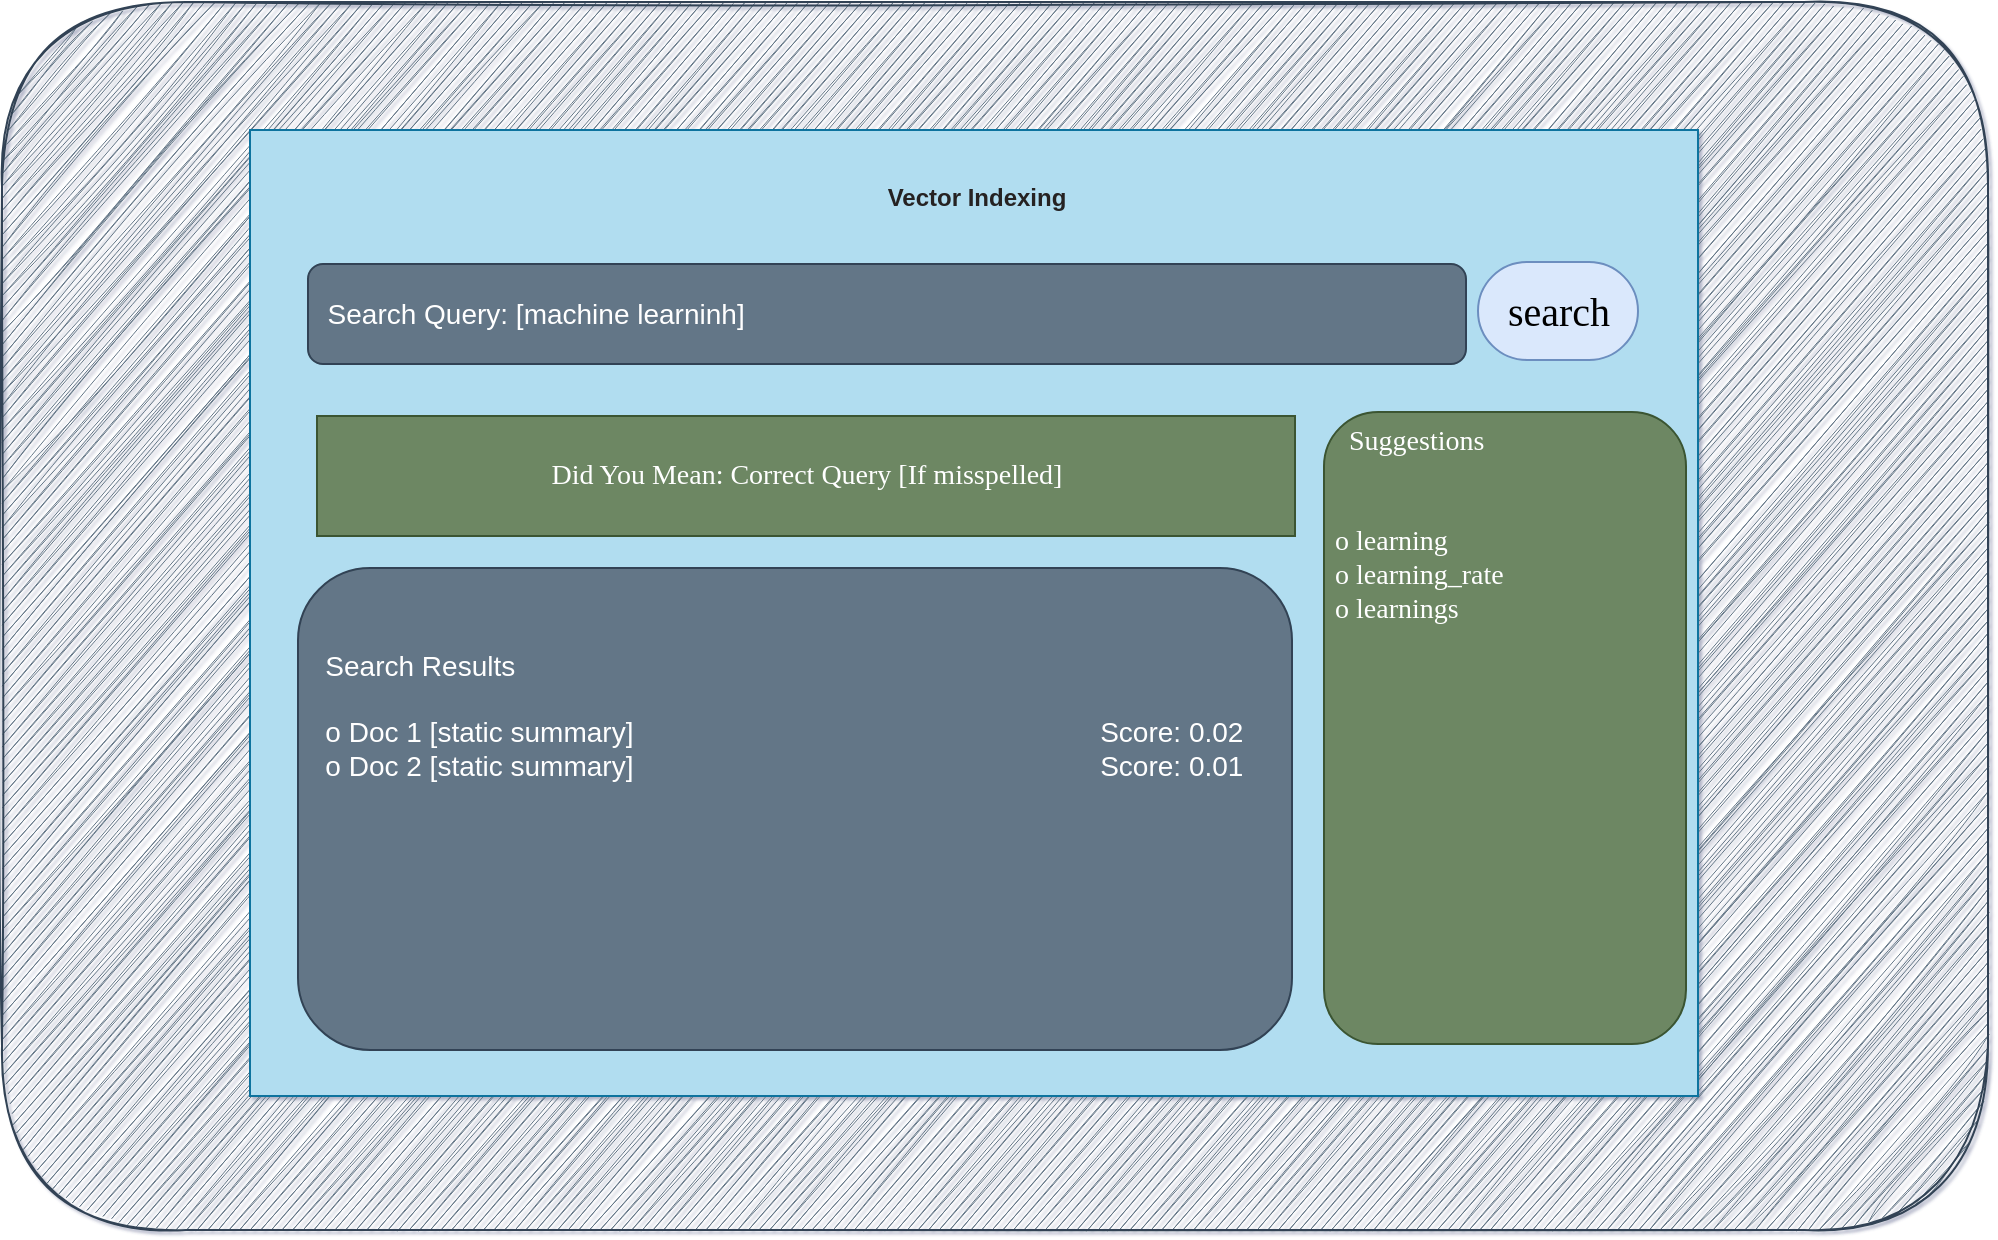 <mxfile>
    <diagram id="w1VHx1kfXZTtgUjImUDe" name="Page-1">
        <mxGraphModel dx="1680" dy="1789" grid="0" gridSize="10" guides="1" tooltips="1" connect="1" arrows="1" fold="1" page="1" pageScale="1" pageWidth="700" pageHeight="1000" background="#ffffff" math="0" shadow="1">
            <root>
                <mxCell id="0"/>
                <mxCell id="1" parent="0"/>
                <mxCell id="5" value="" style="rounded=1;whiteSpace=wrap;html=1;fillColor=#647687;fontColor=#ffffff;strokeColor=#314354;sketch=1;curveFitting=1;jiggle=2;" parent="1" vertex="1">
                    <mxGeometry x="-128" y="-42" width="993" height="614" as="geometry"/>
                </mxCell>
                <mxCell id="2" value="" style="rounded=0;whiteSpace=wrap;html=1;fillColor=#b1ddf0;strokeColor=#10739e;" parent="1" vertex="1">
                    <mxGeometry x="-4" y="22" width="724" height="483" as="geometry"/>
                </mxCell>
                <mxCell id="4" value="&lt;h1&gt;&lt;br&gt;&lt;/h1&gt;" style="text;html=1;strokeColor=none;fillColor=none;align=center;verticalAlign=middle;whiteSpace=wrap;rounded=0;fontColor=#0b0a0a;" parent="1" vertex="1">
                    <mxGeometry y="-30" width="717" height="47" as="geometry"/>
                </mxCell>
                <mxCell id="7" value="&lt;font face=&quot;Helvetica&quot; style=&quot;font-size: 14px;&quot;&gt;&amp;nbsp; Search Query: [machine learninh]&lt;/font&gt;" style="rounded=1;whiteSpace=wrap;html=1;fontFamily=Verdana;align=left;fillColor=#647687;strokeColor=#314354;fontColor=#ffffff;" parent="1" vertex="1">
                    <mxGeometry x="25" y="89" width="579" height="50" as="geometry"/>
                </mxCell>
                <mxCell id="9" value="Vector Indexing" style="text;html=1;strokeColor=none;fillColor=none;align=center;verticalAlign=middle;whiteSpace=wrap;rounded=0;fontStyle=1;fontColor=#252323;" parent="1" vertex="1">
                    <mxGeometry x="258" y="41" width="203" height="30" as="geometry"/>
                </mxCell>
                <mxCell id="12" value="&lt;font face=&quot;Verdana&quot; style=&quot;font-size: 14px;&quot;&gt;&amp;nbsp; &amp;nbsp;Suggestions&lt;br&gt;&lt;br&gt;&lt;br&gt;&amp;nbsp;o learning&lt;br&gt;&amp;nbsp;o learning_rate&lt;br&gt;&amp;nbsp;o learnings&lt;/font&gt;" style="rounded=1;whiteSpace=wrap;html=1;verticalAlign=top;align=left;fillColor=#6d8764;strokeColor=#3A5431;fontColor=#ffffff;" parent="1" vertex="1">
                    <mxGeometry x="533" y="163" width="181" height="316" as="geometry"/>
                </mxCell>
                <mxCell id="13" value="&lt;font style=&quot;font-size: 14px;&quot;&gt;&amp;nbsp; &amp;nbsp; &amp;nbsp; &amp;nbsp; &amp;nbsp; &lt;br&gt;&lt;br&gt;&amp;nbsp; &amp;nbsp;Search Results&lt;br&gt;&lt;br&gt;&amp;nbsp; &amp;nbsp;o Doc 1 [static summary]&amp;nbsp; &amp;nbsp; &amp;nbsp; &amp;nbsp; &amp;nbsp; &amp;nbsp; &amp;nbsp; &amp;nbsp; &amp;nbsp; &amp;nbsp; &amp;nbsp; &amp;nbsp; &amp;nbsp; &amp;nbsp; &amp;nbsp; &amp;nbsp; &amp;nbsp; &amp;nbsp; &amp;nbsp; &amp;nbsp; &amp;nbsp; &amp;nbsp; &amp;nbsp; &amp;nbsp; &amp;nbsp; &amp;nbsp; &amp;nbsp; &amp;nbsp; &amp;nbsp; &amp;nbsp; Score: 0.02&lt;br&gt;&amp;nbsp; &amp;nbsp;o Doc 2 [static summary]&amp;nbsp; &amp;nbsp; &amp;nbsp; &amp;nbsp; &amp;nbsp; &amp;nbsp; &amp;nbsp; &amp;nbsp; &amp;nbsp; &amp;nbsp; &amp;nbsp; &amp;nbsp; &amp;nbsp; &amp;nbsp; &amp;nbsp; &amp;nbsp; &amp;nbsp; &amp;nbsp; &amp;nbsp; &amp;nbsp; &amp;nbsp; &amp;nbsp; &amp;nbsp; &amp;nbsp; &amp;nbsp; &amp;nbsp; &amp;nbsp; &amp;nbsp; &amp;nbsp; &amp;nbsp; Score: 0.01&lt;br&gt;&lt;/font&gt;" style="rounded=1;whiteSpace=wrap;html=1;verticalAlign=top;align=left;fillColor=#647687;fontColor=#ffffff;strokeColor=#314354;" parent="1" vertex="1">
                    <mxGeometry x="20" y="241" width="497" height="241" as="geometry"/>
                </mxCell>
                <mxCell id="14" value="&lt;div style=&quot;&quot;&gt;&lt;font face=&quot;Verdana&quot; style=&quot;font-size: 14px;&quot;&gt;Did You Mean: Correct Query [If misspelled]&lt;/font&gt;&lt;/div&gt;" style="rounded=0;whiteSpace=wrap;html=1;align=center;fillColor=#6d8764;fontColor=#ffffff;strokeColor=#3A5431;" parent="1" vertex="1">
                    <mxGeometry x="29.5" y="165" width="489" height="60" as="geometry"/>
                </mxCell>
                <mxCell id="15" value="&lt;font face=&quot;Georgia&quot;&gt;search&lt;/font&gt;" style="html=1;dashed=0;whitespace=wrap;shape=mxgraph.dfd.start;hachureGap=4;fontFamily=Architects Daughter;fontSource=https%3A%2F%2Ffonts.googleapis.com%2Fcss%3Ffamily%3DArchitects%2BDaughter;fontSize=20;fillColor=#dae8fc;strokeColor=#6c8ebf;fontColor=#000000;" vertex="1" parent="1">
                    <mxGeometry x="610" y="88" width="80" height="49" as="geometry"/>
                </mxCell>
            </root>
        </mxGraphModel>
    </diagram>
</mxfile>